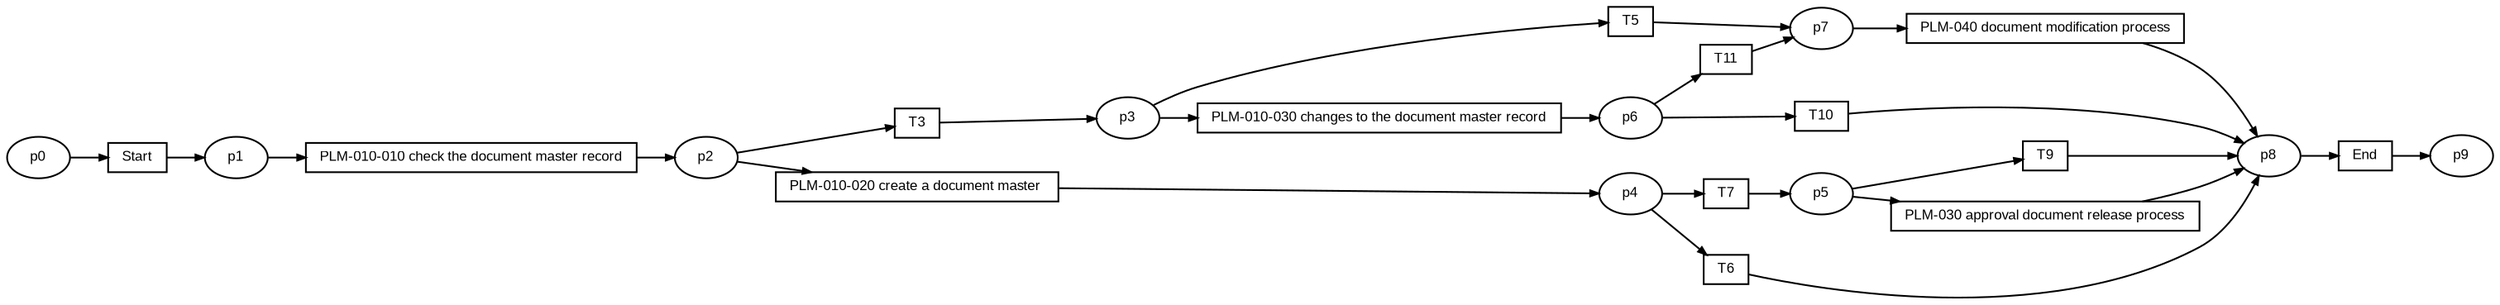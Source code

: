 digraph G {ranksep=".3"; fontsize="8"; remincross=true; margin="0.0,0.0"; fontname="Arial";rankdir="LR"; 
edge [arrowsize="0.5"];
node [height=".2",width=".2",fontname="Arial",fontsize="8"];
t0 [shape="box",label="T5"];
t1 [shape="box",label="PLM-010-030 changes to the document master record"];
t2 [shape="box",label="T3"];
t3 [shape="box",label="PLM-010-020 create a document master "];
t4 [shape="box",label="End"];
t5 [shape="box",label="PLM-040 document modification process"];
t6 [shape="box",label="T11"];
t7 [shape="box",label="T10"];
t8 [shape="box",label="PLM-010-010 check the document master record"];
t9 [shape="box",label="Start"];
t10 [shape="box",label="T9"];
t11 [shape="box",label="PLM-030 approval document release process"];
t12 [shape="box",label="T7"];
t13 [shape="box",label="T6"];
p0 [shape="oval",label="p4"];
p1 [shape="oval",label="p3"];
p2 [shape="oval",label="p2"];
p3 [shape="oval",label="p1"];
p4 [shape="oval",label="p0"];
p5 [shape="oval",label="p9"];
p6 [shape="oval",label="p8"];
p7 [shape="oval",label="p7"];
p8 [shape="oval",label="p6"];
p9 [shape="oval",label="p5"];
p3 -> t8[label=""];
t12 -> p9[label=""];
p2 -> t3[label=""];
p7 -> t5[label=""];
t11 -> p6[label=""];
p2 -> t2[label=""];
p6 -> t4[label=""];
t10 -> p6[label=""];
t9 -> p3[label=""];
t2 -> p1[label=""];
t1 -> p8[label=""];
t0 -> p7[label=""];
t4 -> p5[label=""];
p4 -> t9[label=""];
p8 -> t7[label=""];
p9 -> t11[label=""];
t8 -> p2[label=""];
p9 -> t10[label=""];
p8 -> t6[label=""];
p1 -> t1[label=""];
t3 -> p0[label=""];
p1 -> t0[label=""];
t7 -> p6[label=""];
p0 -> t13[label=""];
t6 -> p7[label=""];
t5 -> p6[label=""];
p0 -> t12[label=""];
t13 -> p6[label=""];
}
